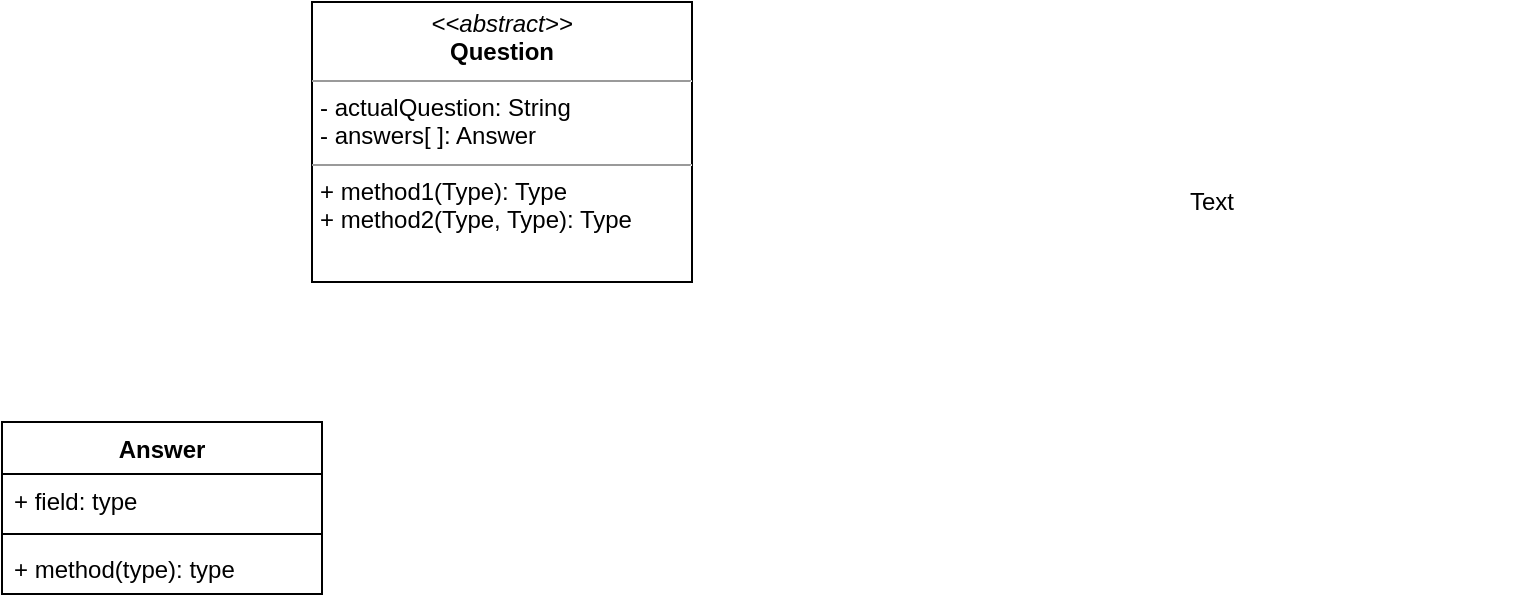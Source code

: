 <mxfile version="14.5.3" type="github"><diagram id="Pd45zTgIiPJOIhHkDbHc" name="Page-1"><mxGraphModel dx="782" dy="469" grid="1" gridSize="10" guides="1" tooltips="1" connect="1" arrows="1" fold="1" page="1" pageScale="1" pageWidth="850" pageHeight="1100" math="0" shadow="0"><root><mxCell id="0"/><mxCell id="1" parent="0"/><mxCell id="tP966JpH3kfbYzCs0NpI-5" value="Answer" style="swimlane;fontStyle=1;align=center;verticalAlign=top;childLayout=stackLayout;horizontal=1;startSize=26;horizontalStack=0;resizeParent=1;resizeParentMax=0;resizeLast=0;collapsible=1;marginBottom=0;" parent="1" vertex="1"><mxGeometry x="80" y="280" width="160" height="86" as="geometry"/></mxCell><mxCell id="tP966JpH3kfbYzCs0NpI-6" value="+ field: type" style="text;strokeColor=none;fillColor=none;align=left;verticalAlign=top;spacingLeft=4;spacingRight=4;overflow=hidden;rotatable=0;points=[[0,0.5],[1,0.5]];portConstraint=eastwest;" parent="tP966JpH3kfbYzCs0NpI-5" vertex="1"><mxGeometry y="26" width="160" height="26" as="geometry"/></mxCell><mxCell id="tP966JpH3kfbYzCs0NpI-7" value="" style="line;strokeWidth=1;fillColor=none;align=left;verticalAlign=middle;spacingTop=-1;spacingLeft=3;spacingRight=3;rotatable=0;labelPosition=right;points=[];portConstraint=eastwest;" parent="tP966JpH3kfbYzCs0NpI-5" vertex="1"><mxGeometry y="52" width="160" height="8" as="geometry"/></mxCell><mxCell id="tP966JpH3kfbYzCs0NpI-8" value="+ method(type): type" style="text;strokeColor=none;fillColor=none;align=left;verticalAlign=top;spacingLeft=4;spacingRight=4;overflow=hidden;rotatable=0;points=[[0,0.5],[1,0.5]];portConstraint=eastwest;" parent="tP966JpH3kfbYzCs0NpI-5" vertex="1"><mxGeometry y="60" width="160" height="26" as="geometry"/></mxCell><mxCell id="4KcmmO-kA-060Vbt9RvE-1" value="&lt;p style=&quot;margin: 0px ; margin-top: 4px ; text-align: center&quot;&gt;&lt;i&gt;&amp;lt;&amp;lt;abstract&amp;gt;&amp;gt;&lt;/i&gt;&lt;br&gt;&lt;b&gt;Question&lt;/b&gt;&lt;/p&gt;&lt;hr size=&quot;1&quot;&gt;&lt;p style=&quot;margin: 0px ; margin-left: 4px&quot;&gt;- actualQuestion: String&lt;br&gt;- answers[ ]: Answer&lt;/p&gt;&lt;hr size=&quot;1&quot;&gt;&lt;p style=&quot;margin: 0px ; margin-left: 4px&quot;&gt;+ method1(Type): Type&lt;br&gt;+ method2(Type, Type): Type&lt;/p&gt;" style="verticalAlign=top;align=left;overflow=fill;fontSize=12;fontFamily=Helvetica;html=1;" vertex="1" parent="1"><mxGeometry x="235" y="70" width="190" height="140" as="geometry"/></mxCell><mxCell id="4KcmmO-kA-060Vbt9RvE-2" value="Text" style="text;html=1;strokeColor=none;fillColor=none;align=center;verticalAlign=middle;whiteSpace=wrap;rounded=0;" vertex="1" parent="1"><mxGeometry x="530" y="70" width="310" height="200" as="geometry"/></mxCell></root></mxGraphModel></diagram></mxfile>